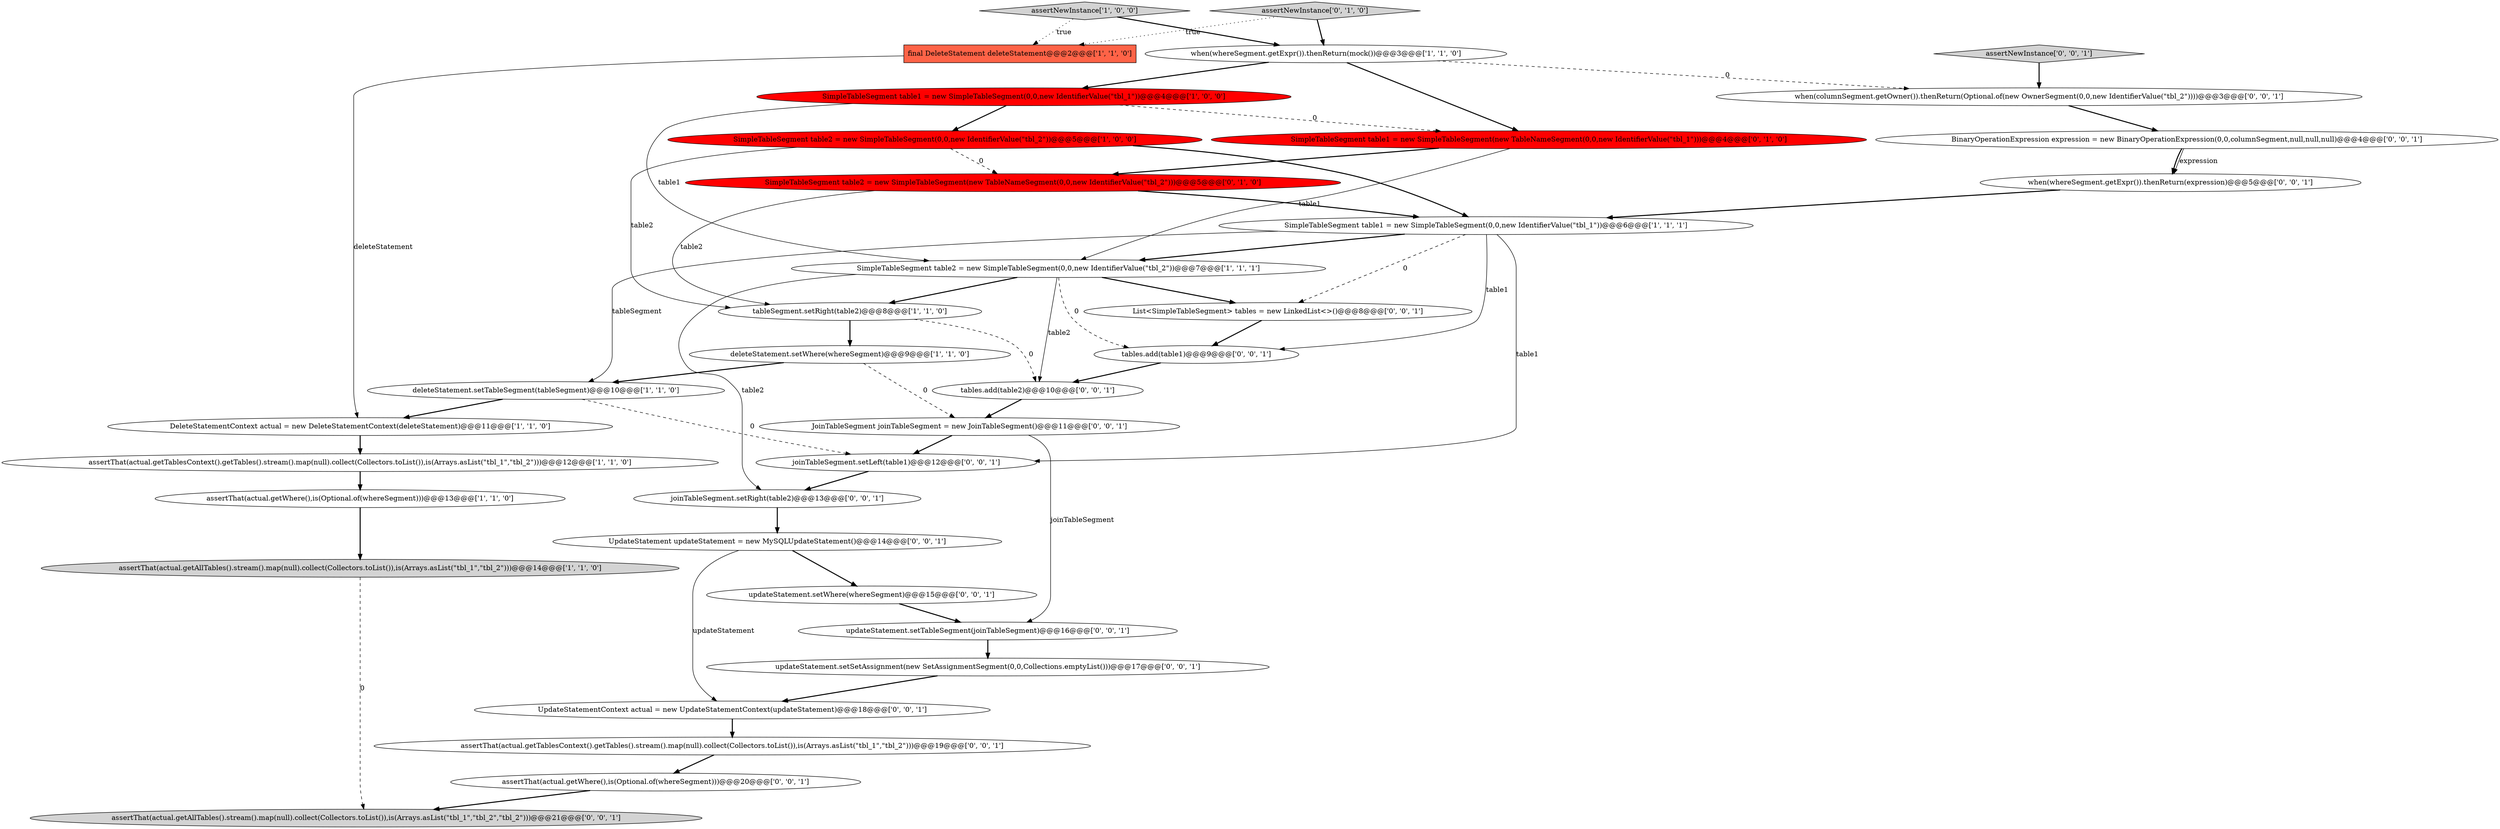 digraph {
22 [style = filled, label = "when(columnSegment.getOwner()).thenReturn(Optional.of(new OwnerSegment(0,0,new IdentifierValue(\"tbl_2\"))))@@@3@@@['0', '0', '1']", fillcolor = white, shape = ellipse image = "AAA0AAABBB3BBB"];
0 [style = filled, label = "assertThat(actual.getAllTables().stream().map(null).collect(Collectors.toList()),is(Arrays.asList(\"tbl_1\",\"tbl_2\")))@@@14@@@['1', '1', '0']", fillcolor = lightgray, shape = ellipse image = "AAA0AAABBB1BBB"];
1 [style = filled, label = "SimpleTableSegment table2 = new SimpleTableSegment(0,0,new IdentifierValue(\"tbl_2\"))@@@7@@@['1', '1', '1']", fillcolor = white, shape = ellipse image = "AAA0AAABBB1BBB"];
9 [style = filled, label = "assertThat(actual.getTablesContext().getTables().stream().map(null).collect(Collectors.toList()),is(Arrays.asList(\"tbl_1\",\"tbl_2\")))@@@12@@@['1', '1', '0']", fillcolor = white, shape = ellipse image = "AAA0AAABBB1BBB"];
32 [style = filled, label = "updateStatement.setTableSegment(joinTableSegment)@@@16@@@['0', '0', '1']", fillcolor = white, shape = ellipse image = "AAA0AAABBB3BBB"];
8 [style = filled, label = "assertNewInstance['1', '0', '0']", fillcolor = lightgray, shape = diamond image = "AAA0AAABBB1BBB"];
6 [style = filled, label = "deleteStatement.setTableSegment(tableSegment)@@@10@@@['1', '1', '0']", fillcolor = white, shape = ellipse image = "AAA0AAABBB1BBB"];
15 [style = filled, label = "SimpleTableSegment table2 = new SimpleTableSegment(new TableNameSegment(0,0,new IdentifierValue(\"tbl_2\")))@@@5@@@['0', '1', '0']", fillcolor = red, shape = ellipse image = "AAA1AAABBB2BBB"];
21 [style = filled, label = "UpdateStatementContext actual = new UpdateStatementContext(updateStatement)@@@18@@@['0', '0', '1']", fillcolor = white, shape = ellipse image = "AAA0AAABBB3BBB"];
12 [style = filled, label = "assertThat(actual.getWhere(),is(Optional.of(whereSegment)))@@@13@@@['1', '1', '0']", fillcolor = white, shape = ellipse image = "AAA0AAABBB1BBB"];
29 [style = filled, label = "assertNewInstance['0', '0', '1']", fillcolor = lightgray, shape = diamond image = "AAA0AAABBB3BBB"];
27 [style = filled, label = "updateStatement.setSetAssignment(new SetAssignmentSegment(0,0,Collections.emptyList()))@@@17@@@['0', '0', '1']", fillcolor = white, shape = ellipse image = "AAA0AAABBB3BBB"];
23 [style = filled, label = "List<SimpleTableSegment> tables = new LinkedList<>()@@@8@@@['0', '0', '1']", fillcolor = white, shape = ellipse image = "AAA0AAABBB3BBB"];
20 [style = filled, label = "assertThat(actual.getWhere(),is(Optional.of(whereSegment)))@@@20@@@['0', '0', '1']", fillcolor = white, shape = ellipse image = "AAA0AAABBB3BBB"];
4 [style = filled, label = "deleteStatement.setWhere(whereSegment)@@@9@@@['1', '1', '0']", fillcolor = white, shape = ellipse image = "AAA0AAABBB1BBB"];
17 [style = filled, label = "tables.add(table2)@@@10@@@['0', '0', '1']", fillcolor = white, shape = ellipse image = "AAA0AAABBB3BBB"];
28 [style = filled, label = "JoinTableSegment joinTableSegment = new JoinTableSegment()@@@11@@@['0', '0', '1']", fillcolor = white, shape = ellipse image = "AAA0AAABBB3BBB"];
26 [style = filled, label = "UpdateStatement updateStatement = new MySQLUpdateStatement()@@@14@@@['0', '0', '1']", fillcolor = white, shape = ellipse image = "AAA0AAABBB3BBB"];
13 [style = filled, label = "final DeleteStatement deleteStatement@@@2@@@['1', '1', '0']", fillcolor = tomato, shape = box image = "AAA0AAABBB1BBB"];
3 [style = filled, label = "DeleteStatementContext actual = new DeleteStatementContext(deleteStatement)@@@11@@@['1', '1', '0']", fillcolor = white, shape = ellipse image = "AAA0AAABBB1BBB"];
7 [style = filled, label = "SimpleTableSegment table1 = new SimpleTableSegment(0,0,new IdentifierValue(\"tbl_1\"))@@@4@@@['1', '0', '0']", fillcolor = red, shape = ellipse image = "AAA1AAABBB1BBB"];
10 [style = filled, label = "when(whereSegment.getExpr()).thenReturn(mock())@@@3@@@['1', '1', '0']", fillcolor = white, shape = ellipse image = "AAA0AAABBB1BBB"];
16 [style = filled, label = "assertNewInstance['0', '1', '0']", fillcolor = lightgray, shape = diamond image = "AAA0AAABBB2BBB"];
5 [style = filled, label = "SimpleTableSegment table1 = new SimpleTableSegment(0,0,new IdentifierValue(\"tbl_1\"))@@@6@@@['1', '1', '1']", fillcolor = white, shape = ellipse image = "AAA0AAABBB1BBB"];
24 [style = filled, label = "tables.add(table1)@@@9@@@['0', '0', '1']", fillcolor = white, shape = ellipse image = "AAA0AAABBB3BBB"];
11 [style = filled, label = "SimpleTableSegment table2 = new SimpleTableSegment(0,0,new IdentifierValue(\"tbl_2\"))@@@5@@@['1', '0', '0']", fillcolor = red, shape = ellipse image = "AAA1AAABBB1BBB"];
31 [style = filled, label = "joinTableSegment.setRight(table2)@@@13@@@['0', '0', '1']", fillcolor = white, shape = ellipse image = "AAA0AAABBB3BBB"];
34 [style = filled, label = "assertThat(actual.getAllTables().stream().map(null).collect(Collectors.toList()),is(Arrays.asList(\"tbl_1\",\"tbl_2\",\"tbl_2\")))@@@21@@@['0', '0', '1']", fillcolor = lightgray, shape = ellipse image = "AAA0AAABBB3BBB"];
2 [style = filled, label = "tableSegment.setRight(table2)@@@8@@@['1', '1', '0']", fillcolor = white, shape = ellipse image = "AAA0AAABBB1BBB"];
25 [style = filled, label = "joinTableSegment.setLeft(table1)@@@12@@@['0', '0', '1']", fillcolor = white, shape = ellipse image = "AAA0AAABBB3BBB"];
33 [style = filled, label = "assertThat(actual.getTablesContext().getTables().stream().map(null).collect(Collectors.toList()),is(Arrays.asList(\"tbl_1\",\"tbl_2\")))@@@19@@@['0', '0', '1']", fillcolor = white, shape = ellipse image = "AAA0AAABBB3BBB"];
14 [style = filled, label = "SimpleTableSegment table1 = new SimpleTableSegment(new TableNameSegment(0,0,new IdentifierValue(\"tbl_1\")))@@@4@@@['0', '1', '0']", fillcolor = red, shape = ellipse image = "AAA1AAABBB2BBB"];
18 [style = filled, label = "updateStatement.setWhere(whereSegment)@@@15@@@['0', '0', '1']", fillcolor = white, shape = ellipse image = "AAA0AAABBB3BBB"];
30 [style = filled, label = "BinaryOperationExpression expression = new BinaryOperationExpression(0,0,columnSegment,null,null,null)@@@4@@@['0', '0', '1']", fillcolor = white, shape = ellipse image = "AAA0AAABBB3BBB"];
19 [style = filled, label = "when(whereSegment.getExpr()).thenReturn(expression)@@@5@@@['0', '0', '1']", fillcolor = white, shape = ellipse image = "AAA0AAABBB3BBB"];
6->3 [style = bold, label=""];
8->10 [style = bold, label=""];
7->11 [style = bold, label=""];
33->20 [style = bold, label=""];
16->13 [style = dotted, label="true"];
10->14 [style = bold, label=""];
4->6 [style = bold, label=""];
16->10 [style = bold, label=""];
15->2 [style = solid, label="table2"];
11->15 [style = dashed, label="0"];
7->14 [style = dashed, label="0"];
20->34 [style = bold, label=""];
5->23 [style = dashed, label="0"];
21->33 [style = bold, label=""];
13->3 [style = solid, label="deleteStatement"];
32->27 [style = bold, label=""];
1->17 [style = solid, label="table2"];
28->32 [style = solid, label="joinTableSegment"];
10->22 [style = dashed, label="0"];
5->25 [style = solid, label="table1"];
2->4 [style = bold, label=""];
10->7 [style = bold, label=""];
12->0 [style = bold, label=""];
2->17 [style = dashed, label="0"];
22->30 [style = bold, label=""];
15->5 [style = bold, label=""];
1->23 [style = bold, label=""];
4->28 [style = dashed, label="0"];
25->31 [style = bold, label=""];
3->9 [style = bold, label=""];
19->5 [style = bold, label=""];
5->1 [style = bold, label=""];
11->5 [style = bold, label=""];
30->19 [style = bold, label=""];
23->24 [style = bold, label=""];
30->19 [style = solid, label="expression"];
17->28 [style = bold, label=""];
31->26 [style = bold, label=""];
6->25 [style = dashed, label="0"];
5->6 [style = solid, label="tableSegment"];
1->24 [style = dashed, label="0"];
24->17 [style = bold, label=""];
18->32 [style = bold, label=""];
28->25 [style = bold, label=""];
0->34 [style = dashed, label="0"];
11->2 [style = solid, label="table2"];
14->15 [style = bold, label=""];
1->2 [style = bold, label=""];
8->13 [style = dotted, label="true"];
26->21 [style = solid, label="updateStatement"];
9->12 [style = bold, label=""];
29->22 [style = bold, label=""];
7->1 [style = solid, label="table1"];
27->21 [style = bold, label=""];
5->24 [style = solid, label="table1"];
1->31 [style = solid, label="table2"];
14->1 [style = solid, label="table1"];
26->18 [style = bold, label=""];
}
